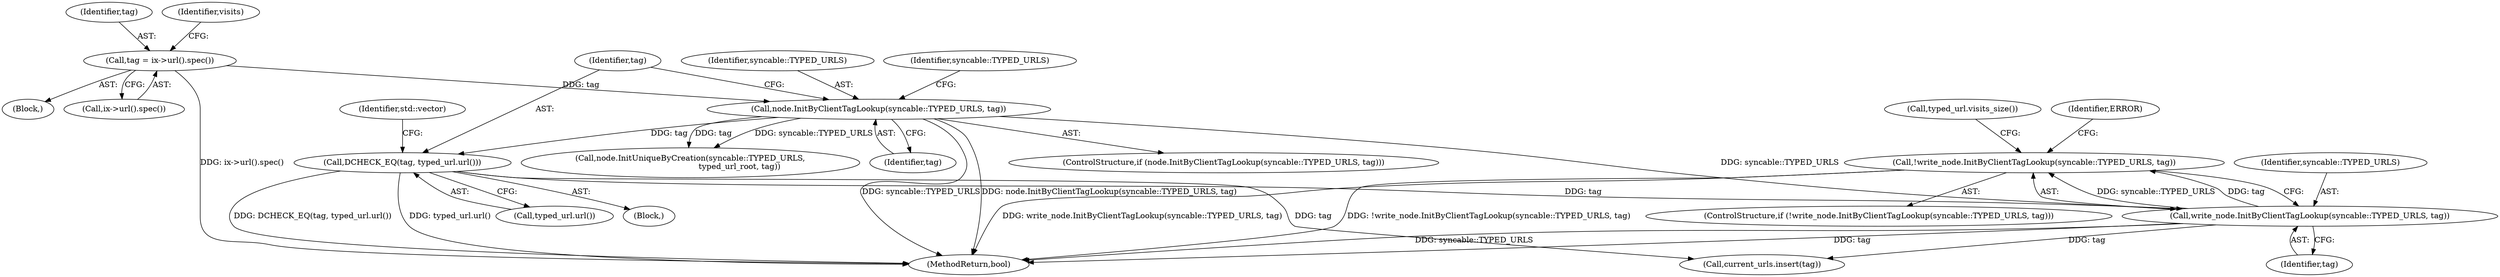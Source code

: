 digraph "0_Chrome_f837b6744eb9ca9d8e4f2e93d9118bf787ca5e24@API" {
"1000242" [label="(Call,!write_node.InitByClientTagLookup(syncable::TYPED_URLS, tag))"];
"1000243" [label="(Call,write_node.InitByClientTagLookup(syncable::TYPED_URLS, tag))"];
"1000208" [label="(Call,node.InitByClientTagLookup(syncable::TYPED_URLS, tag))"];
"1000197" [label="(Call,tag = ix->url().spec())"];
"1000213" [label="(Call,DCHECK_EQ(tag, typed_url.url()))"];
"1000365" [label="(Call,current_urls.insert(tag))"];
"1000244" [label="(Identifier,syncable::TYPED_URLS)"];
"1000249" [label="(Identifier,ERROR)"];
"1000195" [label="(Block,)"];
"1000468" [label="(MethodReturn,bool)"];
"1000242" [label="(Call,!write_node.InitByClientTagLookup(syncable::TYPED_URLS, tag))"];
"1000209" [label="(Identifier,syncable::TYPED_URLS)"];
"1000198" [label="(Identifier,tag)"];
"1000202" [label="(Identifier,visits)"];
"1000197" [label="(Call,tag = ix->url().spec())"];
"1000211" [label="(Block,)"];
"1000342" [label="(Identifier,syncable::TYPED_URLS)"];
"1000207" [label="(ControlStructure,if (node.InitByClientTagLookup(syncable::TYPED_URLS, tag)))"];
"1000199" [label="(Call,ix->url().spec())"];
"1000341" [label="(Call,node.InitUniqueByCreation(syncable::TYPED_URLS,\n                                       typed_url_root, tag))"];
"1000241" [label="(ControlStructure,if (!write_node.InitByClientTagLookup(syncable::TYPED_URLS, tag)))"];
"1000214" [label="(Identifier,tag)"];
"1000255" [label="(Call,typed_url.visits_size())"];
"1000245" [label="(Identifier,tag)"];
"1000243" [label="(Call,write_node.InitByClientTagLookup(syncable::TYPED_URLS, tag))"];
"1000208" [label="(Call,node.InitByClientTagLookup(syncable::TYPED_URLS, tag))"];
"1000218" [label="(Identifier,std::vector)"];
"1000213" [label="(Call,DCHECK_EQ(tag, typed_url.url()))"];
"1000210" [label="(Identifier,tag)"];
"1000215" [label="(Call,typed_url.url())"];
"1000242" -> "1000241"  [label="AST: "];
"1000242" -> "1000243"  [label="CFG: "];
"1000243" -> "1000242"  [label="AST: "];
"1000249" -> "1000242"  [label="CFG: "];
"1000255" -> "1000242"  [label="CFG: "];
"1000242" -> "1000468"  [label="DDG: !write_node.InitByClientTagLookup(syncable::TYPED_URLS, tag)"];
"1000242" -> "1000468"  [label="DDG: write_node.InitByClientTagLookup(syncable::TYPED_URLS, tag)"];
"1000243" -> "1000242"  [label="DDG: syncable::TYPED_URLS"];
"1000243" -> "1000242"  [label="DDG: tag"];
"1000243" -> "1000245"  [label="CFG: "];
"1000244" -> "1000243"  [label="AST: "];
"1000245" -> "1000243"  [label="AST: "];
"1000243" -> "1000468"  [label="DDG: syncable::TYPED_URLS"];
"1000243" -> "1000468"  [label="DDG: tag"];
"1000208" -> "1000243"  [label="DDG: syncable::TYPED_URLS"];
"1000213" -> "1000243"  [label="DDG: tag"];
"1000243" -> "1000365"  [label="DDG: tag"];
"1000208" -> "1000207"  [label="AST: "];
"1000208" -> "1000210"  [label="CFG: "];
"1000209" -> "1000208"  [label="AST: "];
"1000210" -> "1000208"  [label="AST: "];
"1000214" -> "1000208"  [label="CFG: "];
"1000342" -> "1000208"  [label="CFG: "];
"1000208" -> "1000468"  [label="DDG: syncable::TYPED_URLS"];
"1000208" -> "1000468"  [label="DDG: node.InitByClientTagLookup(syncable::TYPED_URLS, tag)"];
"1000197" -> "1000208"  [label="DDG: tag"];
"1000208" -> "1000213"  [label="DDG: tag"];
"1000208" -> "1000341"  [label="DDG: syncable::TYPED_URLS"];
"1000208" -> "1000341"  [label="DDG: tag"];
"1000197" -> "1000195"  [label="AST: "];
"1000197" -> "1000199"  [label="CFG: "];
"1000198" -> "1000197"  [label="AST: "];
"1000199" -> "1000197"  [label="AST: "];
"1000202" -> "1000197"  [label="CFG: "];
"1000197" -> "1000468"  [label="DDG: ix->url().spec()"];
"1000213" -> "1000211"  [label="AST: "];
"1000213" -> "1000215"  [label="CFG: "];
"1000214" -> "1000213"  [label="AST: "];
"1000215" -> "1000213"  [label="AST: "];
"1000218" -> "1000213"  [label="CFG: "];
"1000213" -> "1000468"  [label="DDG: DCHECK_EQ(tag, typed_url.url())"];
"1000213" -> "1000468"  [label="DDG: typed_url.url()"];
"1000213" -> "1000365"  [label="DDG: tag"];
}
